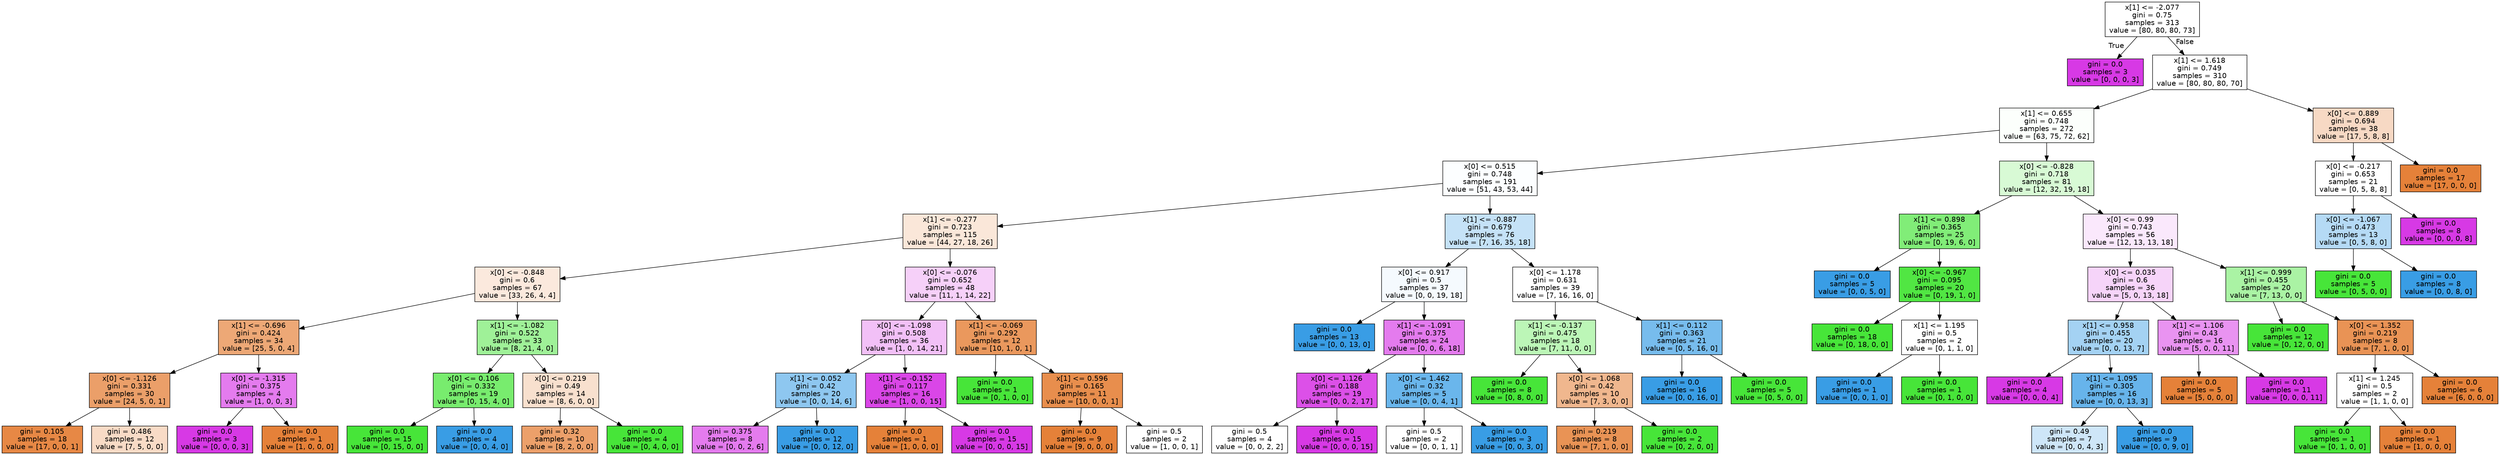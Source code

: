 digraph Tree {
node [shape=box, style="filled", color="black", fontname="helvetica"] ;
edge [fontname="helvetica"] ;
0 [label="x[1] <= -2.077\ngini = 0.75\nsamples = 313\nvalue = [80, 80, 80, 73]", fillcolor="#ffffff"] ;
1 [label="gini = 0.0\nsamples = 3\nvalue = [0, 0, 0, 3]", fillcolor="#d739e5"] ;
0 -> 1 [labeldistance=2.5, labelangle=45, headlabel="True"] ;
2 [label="x[1] <= 1.618\ngini = 0.749\nsamples = 310\nvalue = [80, 80, 80, 70]", fillcolor="#ffffff"] ;
0 -> 2 [labeldistance=2.5, labelangle=-45, headlabel="False"] ;
3 [label="x[1] <= 0.655\ngini = 0.748\nsamples = 272\nvalue = [63, 75, 72, 62]", fillcolor="#fcfffc"] ;
2 -> 3 ;
4 [label="x[0] <= 0.515\ngini = 0.748\nsamples = 191\nvalue = [51, 43, 53, 44]", fillcolor="#fcfeff"] ;
3 -> 4 ;
5 [label="x[1] <= -0.277\ngini = 0.723\nsamples = 115\nvalue = [44, 27, 18, 26]", fillcolor="#fae7d9"] ;
4 -> 5 ;
6 [label="x[0] <= -0.848\ngini = 0.6\nsamples = 67\nvalue = [33, 26, 4, 4]", fillcolor="#fbe9dd"] ;
5 -> 6 ;
7 [label="x[1] <= -0.696\ngini = 0.424\nsamples = 34\nvalue = [25, 5, 0, 4]", fillcolor="#eda876"] ;
6 -> 7 ;
8 [label="x[0] <= -1.126\ngini = 0.331\nsamples = 30\nvalue = [24, 5, 0, 1]", fillcolor="#eb9f69"] ;
7 -> 8 ;
9 [label="gini = 0.105\nsamples = 18\nvalue = [17, 0, 0, 1]", fillcolor="#e78845"] ;
8 -> 9 ;
10 [label="gini = 0.486\nsamples = 12\nvalue = [7, 5, 0, 0]", fillcolor="#f8dbc6"] ;
8 -> 10 ;
11 [label="x[0] <= -1.315\ngini = 0.375\nsamples = 4\nvalue = [1, 0, 0, 3]", fillcolor="#e47bee"] ;
7 -> 11 ;
12 [label="gini = 0.0\nsamples = 3\nvalue = [0, 0, 0, 3]", fillcolor="#d739e5"] ;
11 -> 12 ;
13 [label="gini = 0.0\nsamples = 1\nvalue = [1, 0, 0, 0]", fillcolor="#e58139"] ;
11 -> 13 ;
14 [label="x[1] <= -1.082\ngini = 0.522\nsamples = 33\nvalue = [8, 21, 4, 0]", fillcolor="#9ff198"] ;
6 -> 14 ;
15 [label="x[0] <= 0.106\ngini = 0.332\nsamples = 19\nvalue = [0, 15, 4, 0]", fillcolor="#78ec6e"] ;
14 -> 15 ;
16 [label="gini = 0.0\nsamples = 15\nvalue = [0, 15, 0, 0]", fillcolor="#47e539"] ;
15 -> 16 ;
17 [label="gini = 0.0\nsamples = 4\nvalue = [0, 0, 4, 0]", fillcolor="#399de5"] ;
15 -> 17 ;
18 [label="x[0] <= 0.219\ngini = 0.49\nsamples = 14\nvalue = [8, 6, 0, 0]", fillcolor="#f8e0ce"] ;
14 -> 18 ;
19 [label="gini = 0.32\nsamples = 10\nvalue = [8, 2, 0, 0]", fillcolor="#eca06a"] ;
18 -> 19 ;
20 [label="gini = 0.0\nsamples = 4\nvalue = [0, 4, 0, 0]", fillcolor="#47e539"] ;
18 -> 20 ;
21 [label="x[0] <= -0.076\ngini = 0.652\nsamples = 48\nvalue = [11, 1, 14, 22]", fillcolor="#f6d0f9"] ;
5 -> 21 ;
22 [label="x[0] <= -1.098\ngini = 0.508\nsamples = 36\nvalue = [1, 0, 14, 21]", fillcolor="#f2c0f7"] ;
21 -> 22 ;
23 [label="x[1] <= 0.052\ngini = 0.42\nsamples = 20\nvalue = [0, 0, 14, 6]", fillcolor="#8ec7f0"] ;
22 -> 23 ;
24 [label="gini = 0.375\nsamples = 8\nvalue = [0, 0, 2, 6]", fillcolor="#e47bee"] ;
23 -> 24 ;
25 [label="gini = 0.0\nsamples = 12\nvalue = [0, 0, 12, 0]", fillcolor="#399de5"] ;
23 -> 25 ;
26 [label="x[1] <= -0.152\ngini = 0.117\nsamples = 16\nvalue = [1, 0, 0, 15]", fillcolor="#da46e7"] ;
22 -> 26 ;
27 [label="gini = 0.0\nsamples = 1\nvalue = [1, 0, 0, 0]", fillcolor="#e58139"] ;
26 -> 27 ;
28 [label="gini = 0.0\nsamples = 15\nvalue = [0, 0, 0, 15]", fillcolor="#d739e5"] ;
26 -> 28 ;
29 [label="x[1] <= -0.069\ngini = 0.292\nsamples = 12\nvalue = [10, 1, 0, 1]", fillcolor="#ea985d"] ;
21 -> 29 ;
30 [label="gini = 0.0\nsamples = 1\nvalue = [0, 1, 0, 0]", fillcolor="#47e539"] ;
29 -> 30 ;
31 [label="x[1] <= 0.596\ngini = 0.165\nsamples = 11\nvalue = [10, 0, 0, 1]", fillcolor="#e88e4d"] ;
29 -> 31 ;
32 [label="gini = 0.0\nsamples = 9\nvalue = [9, 0, 0, 0]", fillcolor="#e58139"] ;
31 -> 32 ;
33 [label="gini = 0.5\nsamples = 2\nvalue = [1, 0, 0, 1]", fillcolor="#ffffff"] ;
31 -> 33 ;
34 [label="x[1] <= -0.887\ngini = 0.679\nsamples = 76\nvalue = [7, 16, 35, 18]", fillcolor="#c5e2f7"] ;
4 -> 34 ;
35 [label="x[0] <= 0.917\ngini = 0.5\nsamples = 37\nvalue = [0, 0, 19, 18]", fillcolor="#f5fafe"] ;
34 -> 35 ;
36 [label="gini = 0.0\nsamples = 13\nvalue = [0, 0, 13, 0]", fillcolor="#399de5"] ;
35 -> 36 ;
37 [label="x[1] <= -1.091\ngini = 0.375\nsamples = 24\nvalue = [0, 0, 6, 18]", fillcolor="#e47bee"] ;
35 -> 37 ;
38 [label="x[0] <= 1.126\ngini = 0.188\nsamples = 19\nvalue = [0, 0, 2, 17]", fillcolor="#dc50e8"] ;
37 -> 38 ;
39 [label="gini = 0.5\nsamples = 4\nvalue = [0, 0, 2, 2]", fillcolor="#ffffff"] ;
38 -> 39 ;
40 [label="gini = 0.0\nsamples = 15\nvalue = [0, 0, 0, 15]", fillcolor="#d739e5"] ;
38 -> 40 ;
41 [label="x[0] <= 1.462\ngini = 0.32\nsamples = 5\nvalue = [0, 0, 4, 1]", fillcolor="#6ab6ec"] ;
37 -> 41 ;
42 [label="gini = 0.5\nsamples = 2\nvalue = [0, 0, 1, 1]", fillcolor="#ffffff"] ;
41 -> 42 ;
43 [label="gini = 0.0\nsamples = 3\nvalue = [0, 0, 3, 0]", fillcolor="#399de5"] ;
41 -> 43 ;
44 [label="x[0] <= 1.178\ngini = 0.631\nsamples = 39\nvalue = [7, 16, 16, 0]", fillcolor="#ffffff"] ;
34 -> 44 ;
45 [label="x[1] <= -0.137\ngini = 0.475\nsamples = 18\nvalue = [7, 11, 0, 0]", fillcolor="#bcf6b7"] ;
44 -> 45 ;
46 [label="gini = 0.0\nsamples = 8\nvalue = [0, 8, 0, 0]", fillcolor="#47e539"] ;
45 -> 46 ;
47 [label="x[0] <= 1.068\ngini = 0.42\nsamples = 10\nvalue = [7, 3, 0, 0]", fillcolor="#f0b78e"] ;
45 -> 47 ;
48 [label="gini = 0.219\nsamples = 8\nvalue = [7, 1, 0, 0]", fillcolor="#e99355"] ;
47 -> 48 ;
49 [label="gini = 0.0\nsamples = 2\nvalue = [0, 2, 0, 0]", fillcolor="#47e539"] ;
47 -> 49 ;
50 [label="x[1] <= 0.112\ngini = 0.363\nsamples = 21\nvalue = [0, 5, 16, 0]", fillcolor="#77bced"] ;
44 -> 50 ;
51 [label="gini = 0.0\nsamples = 16\nvalue = [0, 0, 16, 0]", fillcolor="#399de5"] ;
50 -> 51 ;
52 [label="gini = 0.0\nsamples = 5\nvalue = [0, 5, 0, 0]", fillcolor="#47e539"] ;
50 -> 52 ;
53 [label="x[0] <= -0.828\ngini = 0.718\nsamples = 81\nvalue = [12, 32, 19, 18]", fillcolor="#d8fad5"] ;
3 -> 53 ;
54 [label="x[1] <= 0.898\ngini = 0.365\nsamples = 25\nvalue = [0, 19, 6, 0]", fillcolor="#81ed78"] ;
53 -> 54 ;
55 [label="gini = 0.0\nsamples = 5\nvalue = [0, 0, 5, 0]", fillcolor="#399de5"] ;
54 -> 55 ;
56 [label="x[0] <= -0.967\ngini = 0.095\nsamples = 20\nvalue = [0, 19, 1, 0]", fillcolor="#51e643"] ;
54 -> 56 ;
57 [label="gini = 0.0\nsamples = 18\nvalue = [0, 18, 0, 0]", fillcolor="#47e539"] ;
56 -> 57 ;
58 [label="x[1] <= 1.195\ngini = 0.5\nsamples = 2\nvalue = [0, 1, 1, 0]", fillcolor="#ffffff"] ;
56 -> 58 ;
59 [label="gini = 0.0\nsamples = 1\nvalue = [0, 0, 1, 0]", fillcolor="#399de5"] ;
58 -> 59 ;
60 [label="gini = 0.0\nsamples = 1\nvalue = [0, 1, 0, 0]", fillcolor="#47e539"] ;
58 -> 60 ;
61 [label="x[0] <= 0.99\ngini = 0.743\nsamples = 56\nvalue = [12, 13, 13, 18]", fillcolor="#fae8fc"] ;
53 -> 61 ;
62 [label="x[0] <= 0.035\ngini = 0.6\nsamples = 36\nvalue = [5, 0, 13, 18]", fillcolor="#f6d4f9"] ;
61 -> 62 ;
63 [label="x[1] <= 0.958\ngini = 0.455\nsamples = 20\nvalue = [0, 0, 13, 7]", fillcolor="#a4d2f3"] ;
62 -> 63 ;
64 [label="gini = 0.0\nsamples = 4\nvalue = [0, 0, 0, 4]", fillcolor="#d739e5"] ;
63 -> 64 ;
65 [label="x[1] <= 1.095\ngini = 0.305\nsamples = 16\nvalue = [0, 0, 13, 3]", fillcolor="#67b4eb"] ;
63 -> 65 ;
66 [label="gini = 0.49\nsamples = 7\nvalue = [0, 0, 4, 3]", fillcolor="#cee6f8"] ;
65 -> 66 ;
67 [label="gini = 0.0\nsamples = 9\nvalue = [0, 0, 9, 0]", fillcolor="#399de5"] ;
65 -> 67 ;
68 [label="x[1] <= 1.106\ngini = 0.43\nsamples = 16\nvalue = [5, 0, 0, 11]", fillcolor="#e993f1"] ;
62 -> 68 ;
69 [label="gini = 0.0\nsamples = 5\nvalue = [5, 0, 0, 0]", fillcolor="#e58139"] ;
68 -> 69 ;
70 [label="gini = 0.0\nsamples = 11\nvalue = [0, 0, 0, 11]", fillcolor="#d739e5"] ;
68 -> 70 ;
71 [label="x[1] <= 0.999\ngini = 0.455\nsamples = 20\nvalue = [7, 13, 0, 0]", fillcolor="#aaf3a4"] ;
61 -> 71 ;
72 [label="gini = 0.0\nsamples = 12\nvalue = [0, 12, 0, 0]", fillcolor="#47e539"] ;
71 -> 72 ;
73 [label="x[0] <= 1.352\ngini = 0.219\nsamples = 8\nvalue = [7, 1, 0, 0]", fillcolor="#e99355"] ;
71 -> 73 ;
74 [label="x[1] <= 1.245\ngini = 0.5\nsamples = 2\nvalue = [1, 1, 0, 0]", fillcolor="#ffffff"] ;
73 -> 74 ;
75 [label="gini = 0.0\nsamples = 1\nvalue = [0, 1, 0, 0]", fillcolor="#47e539"] ;
74 -> 75 ;
76 [label="gini = 0.0\nsamples = 1\nvalue = [1, 0, 0, 0]", fillcolor="#e58139"] ;
74 -> 76 ;
77 [label="gini = 0.0\nsamples = 6\nvalue = [6, 0, 0, 0]", fillcolor="#e58139"] ;
73 -> 77 ;
78 [label="x[0] <= 0.889\ngini = 0.694\nsamples = 38\nvalue = [17, 5, 8, 8]", fillcolor="#f7d9c4"] ;
2 -> 78 ;
79 [label="x[0] <= -0.217\ngini = 0.653\nsamples = 21\nvalue = [0, 5, 8, 8]", fillcolor="#ffffff"] ;
78 -> 79 ;
80 [label="x[0] <= -1.067\ngini = 0.473\nsamples = 13\nvalue = [0, 5, 8, 0]", fillcolor="#b5daf5"] ;
79 -> 80 ;
81 [label="gini = 0.0\nsamples = 5\nvalue = [0, 5, 0, 0]", fillcolor="#47e539"] ;
80 -> 81 ;
82 [label="gini = 0.0\nsamples = 8\nvalue = [0, 0, 8, 0]", fillcolor="#399de5"] ;
80 -> 82 ;
83 [label="gini = 0.0\nsamples = 8\nvalue = [0, 0, 0, 8]", fillcolor="#d739e5"] ;
79 -> 83 ;
84 [label="gini = 0.0\nsamples = 17\nvalue = [17, 0, 0, 0]", fillcolor="#e58139"] ;
78 -> 84 ;
}